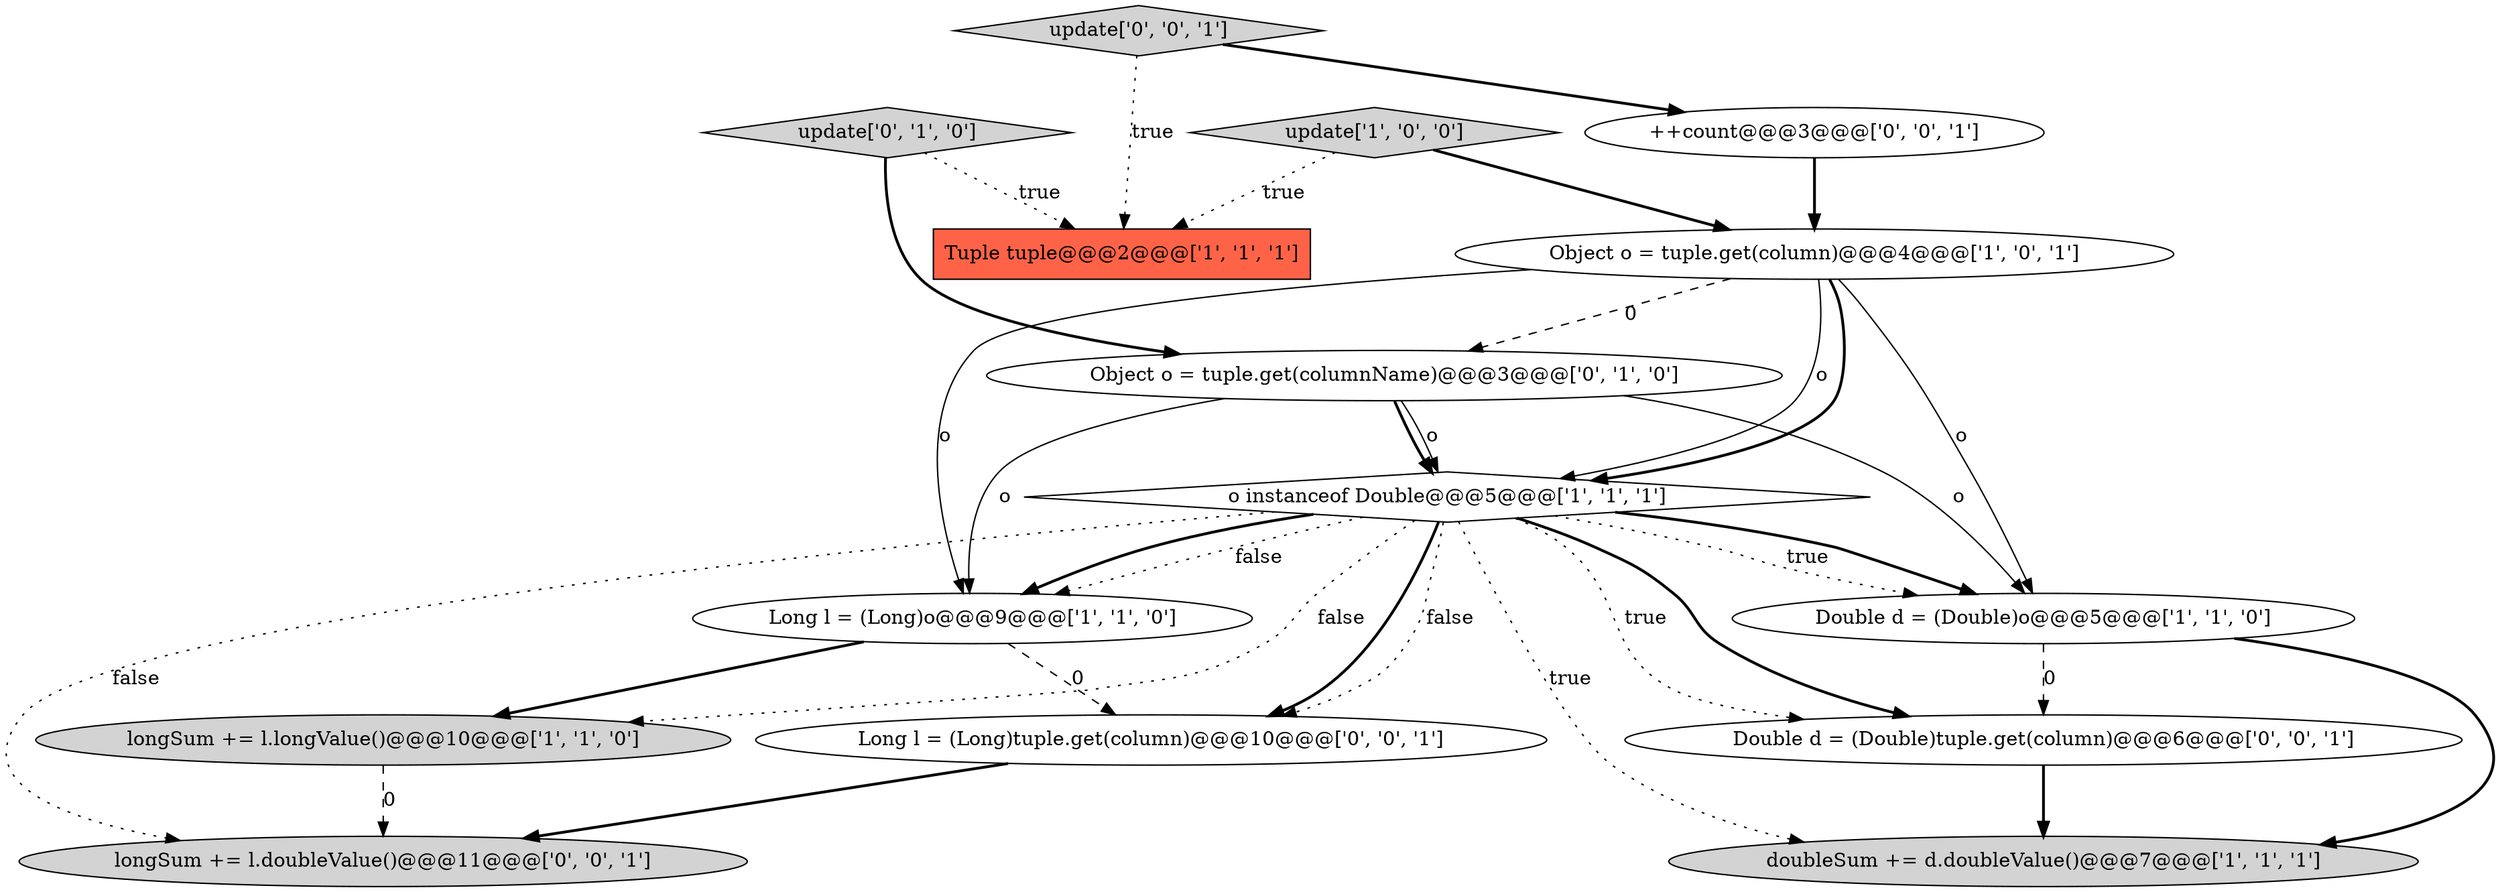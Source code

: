 digraph {
3 [style = filled, label = "doubleSum += d.doubleValue()@@@7@@@['1', '1', '1']", fillcolor = lightgray, shape = ellipse image = "AAA0AAABBB1BBB"];
5 [style = filled, label = "o instanceof Double@@@5@@@['1', '1', '1']", fillcolor = white, shape = diamond image = "AAA0AAABBB1BBB"];
0 [style = filled, label = "Tuple tuple@@@2@@@['1', '1', '1']", fillcolor = tomato, shape = box image = "AAA0AAABBB1BBB"];
10 [style = filled, label = "update['0', '0', '1']", fillcolor = lightgray, shape = diamond image = "AAA0AAABBB3BBB"];
11 [style = filled, label = "Double d = (Double)tuple.get(column)@@@6@@@['0', '0', '1']", fillcolor = white, shape = ellipse image = "AAA0AAABBB3BBB"];
8 [style = filled, label = "Object o = tuple.get(columnName)@@@3@@@['0', '1', '0']", fillcolor = white, shape = ellipse image = "AAA1AAABBB2BBB"];
1 [style = filled, label = "Object o = tuple.get(column)@@@4@@@['1', '0', '1']", fillcolor = white, shape = ellipse image = "AAA0AAABBB1BBB"];
12 [style = filled, label = "longSum += l.doubleValue()@@@11@@@['0', '0', '1']", fillcolor = lightgray, shape = ellipse image = "AAA0AAABBB3BBB"];
13 [style = filled, label = "++count@@@3@@@['0', '0', '1']", fillcolor = white, shape = ellipse image = "AAA0AAABBB3BBB"];
14 [style = filled, label = "Long l = (Long)tuple.get(column)@@@10@@@['0', '0', '1']", fillcolor = white, shape = ellipse image = "AAA0AAABBB3BBB"];
4 [style = filled, label = "longSum += l.longValue()@@@10@@@['1', '1', '0']", fillcolor = lightgray, shape = ellipse image = "AAA0AAABBB1BBB"];
6 [style = filled, label = "Long l = (Long)o@@@9@@@['1', '1', '0']", fillcolor = white, shape = ellipse image = "AAA0AAABBB1BBB"];
2 [style = filled, label = "Double d = (Double)o@@@5@@@['1', '1', '0']", fillcolor = white, shape = ellipse image = "AAA0AAABBB1BBB"];
7 [style = filled, label = "update['1', '0', '0']", fillcolor = lightgray, shape = diamond image = "AAA0AAABBB1BBB"];
9 [style = filled, label = "update['0', '1', '0']", fillcolor = lightgray, shape = diamond image = "AAA0AAABBB2BBB"];
5->2 [style = bold, label=""];
5->14 [style = bold, label=""];
11->3 [style = bold, label=""];
5->11 [style = dotted, label="true"];
4->12 [style = dashed, label="0"];
6->4 [style = bold, label=""];
8->5 [style = bold, label=""];
9->0 [style = dotted, label="true"];
6->14 [style = dashed, label="0"];
5->3 [style = dotted, label="true"];
5->14 [style = dotted, label="false"];
14->12 [style = bold, label=""];
1->8 [style = dashed, label="0"];
10->0 [style = dotted, label="true"];
5->4 [style = dotted, label="false"];
2->3 [style = bold, label=""];
10->13 [style = bold, label=""];
5->11 [style = bold, label=""];
8->6 [style = solid, label="o"];
1->2 [style = solid, label="o"];
8->2 [style = solid, label="o"];
5->12 [style = dotted, label="false"];
5->6 [style = dotted, label="false"];
13->1 [style = bold, label=""];
1->5 [style = solid, label="o"];
7->0 [style = dotted, label="true"];
7->1 [style = bold, label=""];
2->11 [style = dashed, label="0"];
9->8 [style = bold, label=""];
8->5 [style = solid, label="o"];
5->2 [style = dotted, label="true"];
5->6 [style = bold, label=""];
1->6 [style = solid, label="o"];
1->5 [style = bold, label=""];
}
